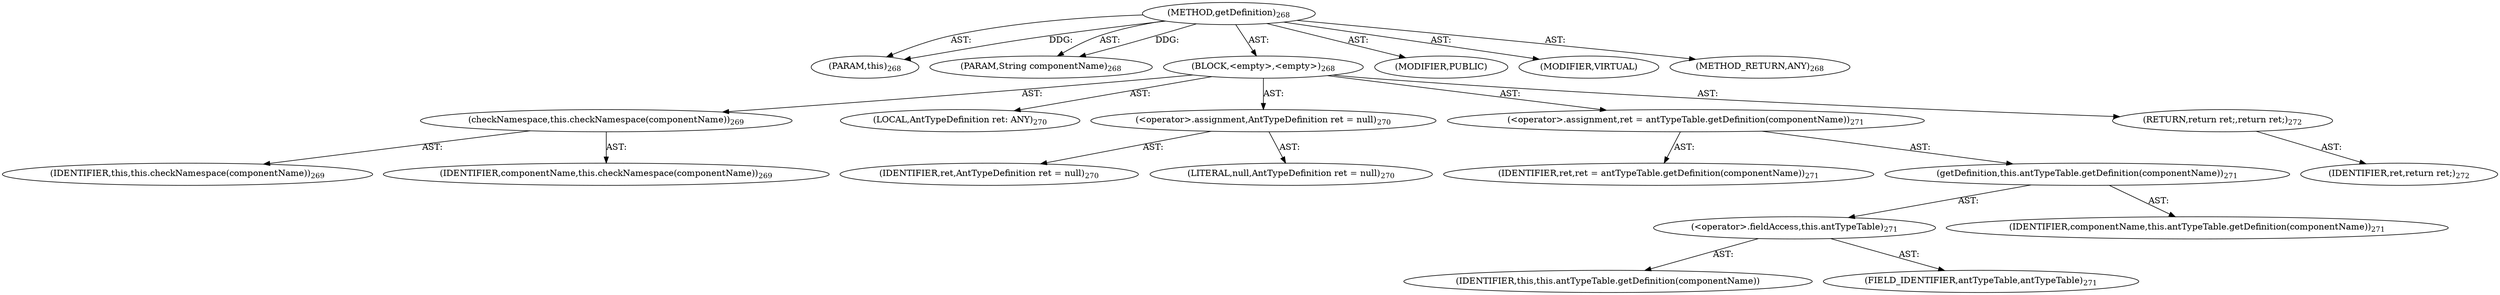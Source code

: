 digraph "getDefinition" {  
"111669149705" [label = <(METHOD,getDefinition)<SUB>268</SUB>> ]
"115964116997" [label = <(PARAM,this)<SUB>268</SUB>> ]
"115964117028" [label = <(PARAM,String componentName)<SUB>268</SUB>> ]
"25769803791" [label = <(BLOCK,&lt;empty&gt;,&lt;empty&gt;)<SUB>268</SUB>> ]
"30064771162" [label = <(checkNamespace,this.checkNamespace(componentName))<SUB>269</SUB>> ]
"68719476742" [label = <(IDENTIFIER,this,this.checkNamespace(componentName))<SUB>269</SUB>> ]
"68719476841" [label = <(IDENTIFIER,componentName,this.checkNamespace(componentName))<SUB>269</SUB>> ]
"94489280520" [label = <(LOCAL,AntTypeDefinition ret: ANY)<SUB>270</SUB>> ]
"30064771163" [label = <(&lt;operator&gt;.assignment,AntTypeDefinition ret = null)<SUB>270</SUB>> ]
"68719476842" [label = <(IDENTIFIER,ret,AntTypeDefinition ret = null)<SUB>270</SUB>> ]
"90194313228" [label = <(LITERAL,null,AntTypeDefinition ret = null)<SUB>270</SUB>> ]
"30064771164" [label = <(&lt;operator&gt;.assignment,ret = antTypeTable.getDefinition(componentName))<SUB>271</SUB>> ]
"68719476843" [label = <(IDENTIFIER,ret,ret = antTypeTable.getDefinition(componentName))<SUB>271</SUB>> ]
"30064771165" [label = <(getDefinition,this.antTypeTable.getDefinition(componentName))<SUB>271</SUB>> ]
"30064771166" [label = <(&lt;operator&gt;.fieldAccess,this.antTypeTable)<SUB>271</SUB>> ]
"68719476844" [label = <(IDENTIFIER,this,this.antTypeTable.getDefinition(componentName))> ]
"55834574872" [label = <(FIELD_IDENTIFIER,antTypeTable,antTypeTable)<SUB>271</SUB>> ]
"68719476845" [label = <(IDENTIFIER,componentName,this.antTypeTable.getDefinition(componentName))<SUB>271</SUB>> ]
"146028888073" [label = <(RETURN,return ret;,return ret;)<SUB>272</SUB>> ]
"68719476846" [label = <(IDENTIFIER,ret,return ret;)<SUB>272</SUB>> ]
"133143986205" [label = <(MODIFIER,PUBLIC)> ]
"133143986206" [label = <(MODIFIER,VIRTUAL)> ]
"128849018889" [label = <(METHOD_RETURN,ANY)<SUB>268</SUB>> ]
  "111669149705" -> "115964116997"  [ label = "AST: "] 
  "111669149705" -> "115964117028"  [ label = "AST: "] 
  "111669149705" -> "25769803791"  [ label = "AST: "] 
  "111669149705" -> "133143986205"  [ label = "AST: "] 
  "111669149705" -> "133143986206"  [ label = "AST: "] 
  "111669149705" -> "128849018889"  [ label = "AST: "] 
  "25769803791" -> "30064771162"  [ label = "AST: "] 
  "25769803791" -> "94489280520"  [ label = "AST: "] 
  "25769803791" -> "30064771163"  [ label = "AST: "] 
  "25769803791" -> "30064771164"  [ label = "AST: "] 
  "25769803791" -> "146028888073"  [ label = "AST: "] 
  "30064771162" -> "68719476742"  [ label = "AST: "] 
  "30064771162" -> "68719476841"  [ label = "AST: "] 
  "30064771163" -> "68719476842"  [ label = "AST: "] 
  "30064771163" -> "90194313228"  [ label = "AST: "] 
  "30064771164" -> "68719476843"  [ label = "AST: "] 
  "30064771164" -> "30064771165"  [ label = "AST: "] 
  "30064771165" -> "30064771166"  [ label = "AST: "] 
  "30064771165" -> "68719476845"  [ label = "AST: "] 
  "30064771166" -> "68719476844"  [ label = "AST: "] 
  "30064771166" -> "55834574872"  [ label = "AST: "] 
  "146028888073" -> "68719476846"  [ label = "AST: "] 
  "111669149705" -> "115964116997"  [ label = "DDG: "] 
  "111669149705" -> "115964117028"  [ label = "DDG: "] 
}
